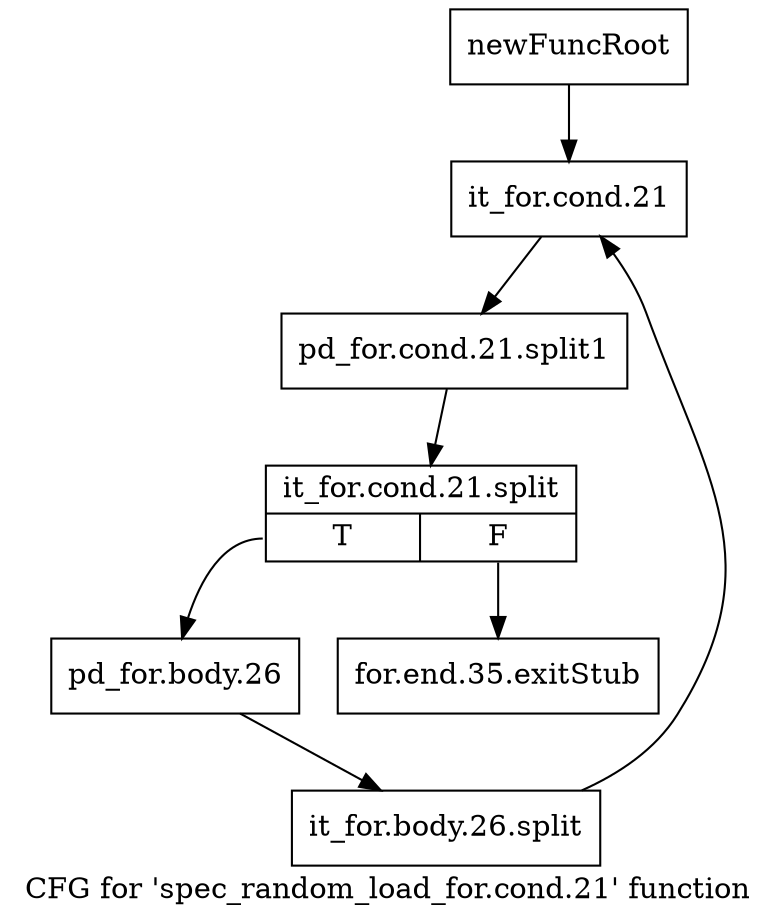 digraph "CFG for 'spec_random_load_for.cond.21' function" {
	label="CFG for 'spec_random_load_for.cond.21' function";

	Node0x16e2da0 [shape=record,label="{newFuncRoot}"];
	Node0x16e2da0 -> Node0x17b05d0;
	Node0x17b0580 [shape=record,label="{for.end.35.exitStub}"];
	Node0x17b05d0 [shape=record,label="{it_for.cond.21}"];
	Node0x17b05d0 -> Node0x1a31760;
	Node0x1a31760 [shape=record,label="{pd_for.cond.21.split1}"];
	Node0x1a31760 -> Node0x1c20fc0;
	Node0x1c20fc0 [shape=record,label="{it_for.cond.21.split|{<s0>T|<s1>F}}"];
	Node0x1c20fc0:s0 -> Node0x17b0620;
	Node0x1c20fc0:s1 -> Node0x17b0580;
	Node0x17b0620 [shape=record,label="{pd_for.body.26}"];
	Node0x17b0620 -> Node0x1a34ab0;
	Node0x1a34ab0 [shape=record,label="{it_for.body.26.split}"];
	Node0x1a34ab0 -> Node0x17b05d0;
}
